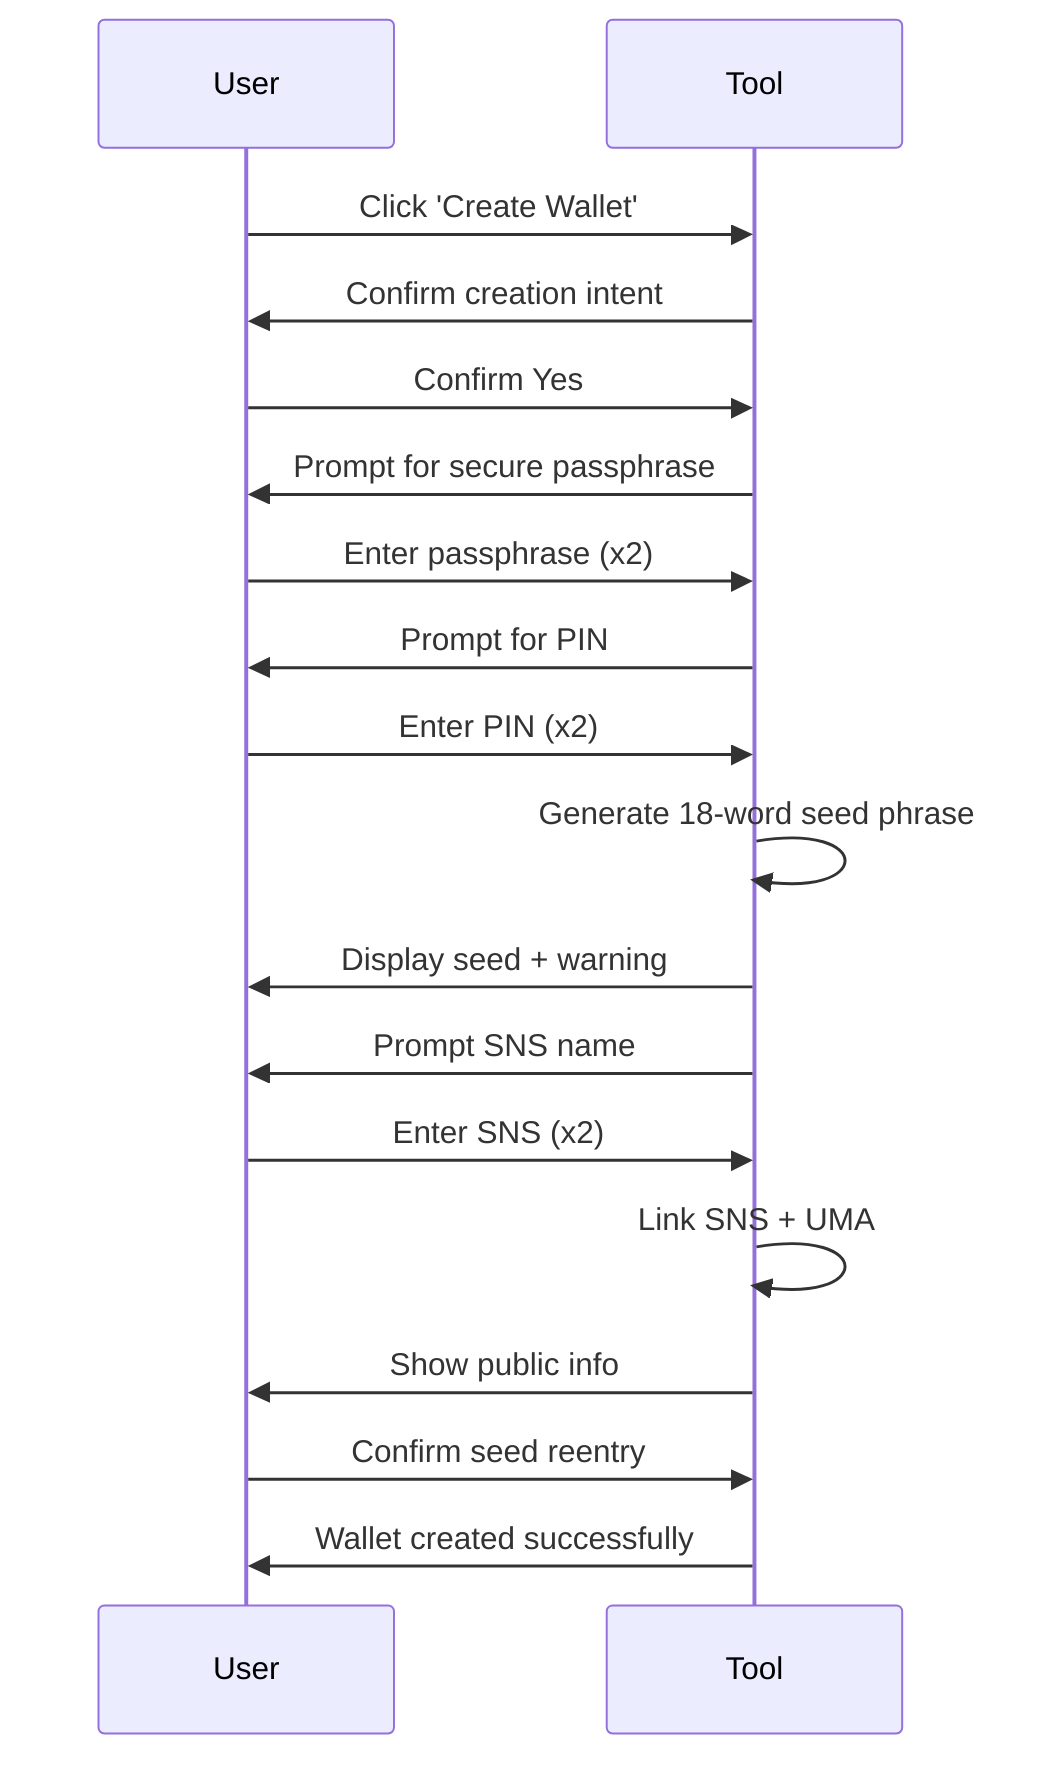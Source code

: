sequenceDiagram
    participant User
    participant Tool
    User->>Tool: Click 'Create Wallet'
    Tool->>User: Confirm creation intent
    User->>Tool: Confirm Yes
    Tool->>User: Prompt for secure passphrase
    User->>Tool: Enter passphrase (x2)
    Tool->>User: Prompt for PIN
    User->>Tool: Enter PIN (x2)
    Tool->>Tool: Generate 18-word seed phrase
    Tool->>User: Display seed + warning
    Tool->>User: Prompt SNS name
    User->>Tool: Enter SNS (x2)
    Tool->>Tool: Link SNS + UMA
    Tool->>User: Show public info
    User->>Tool: Confirm seed reentry
    Tool->>User: Wallet created successfully